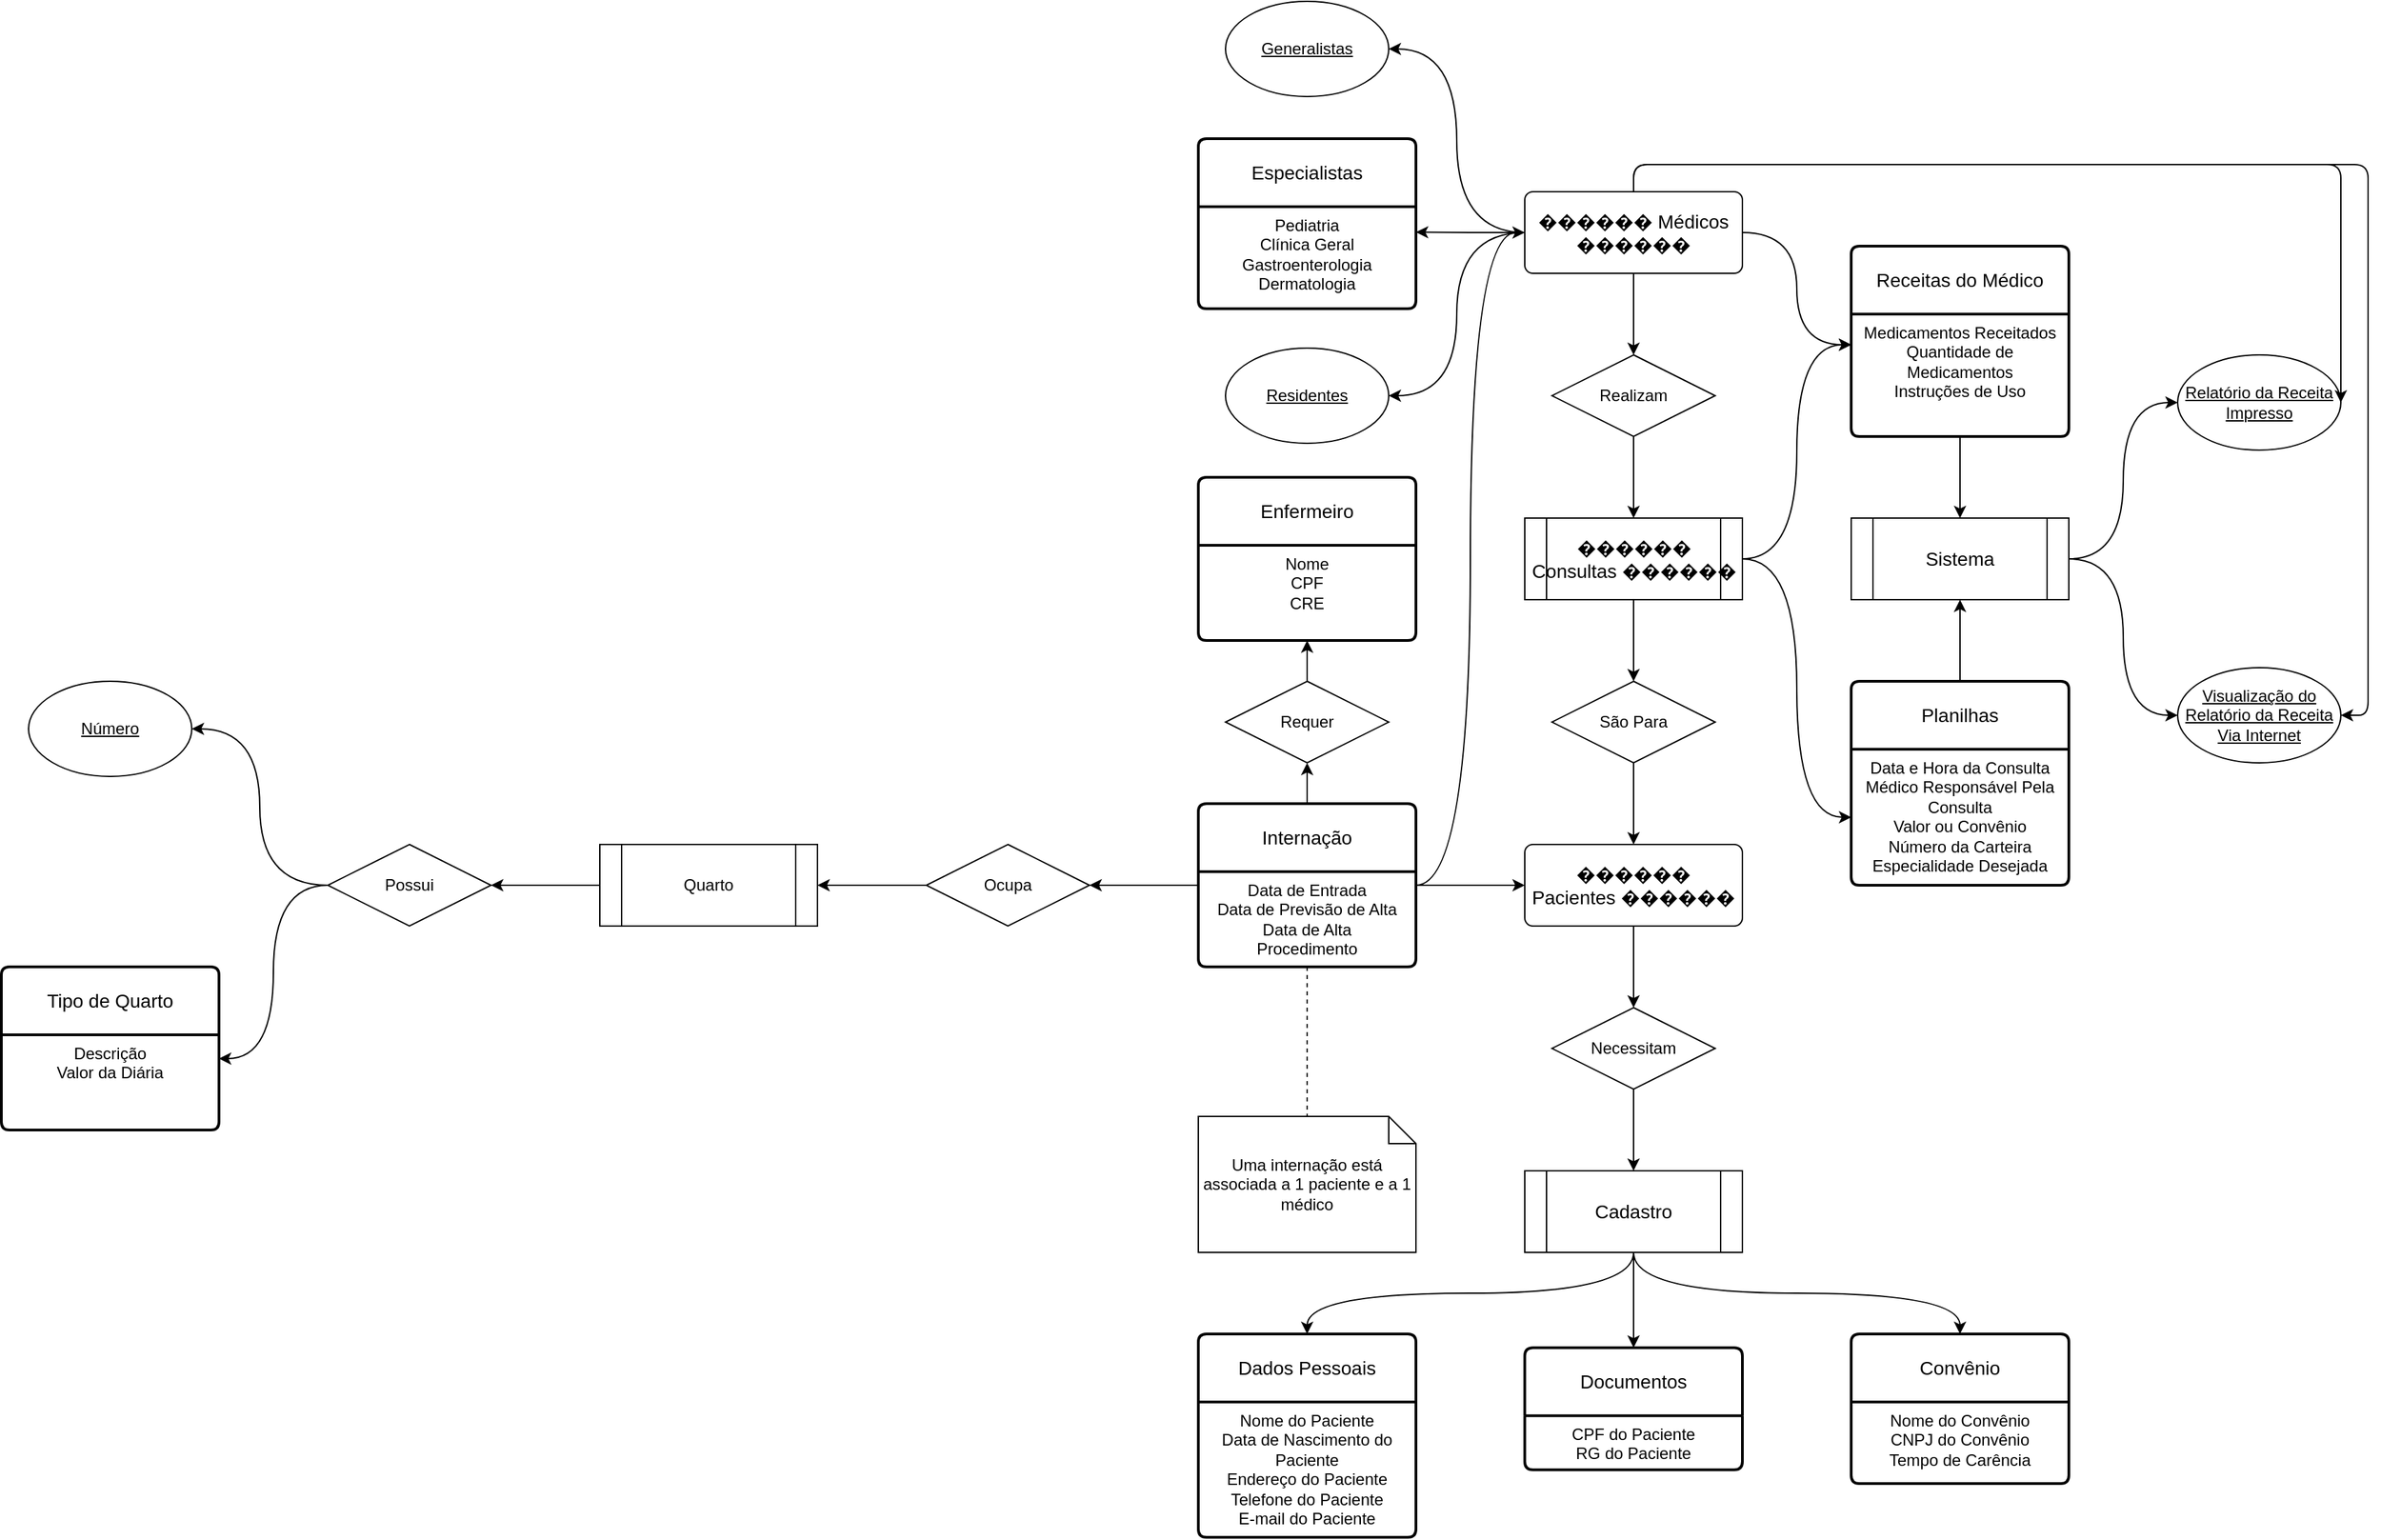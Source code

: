<mxfile version="27.0.6">
  <diagram name="Página-1" id="le3Gu0IzTsZb8OGJHYtN">
    <mxGraphModel dx="3125" dy="2436" grid="1" gridSize="10" guides="1" tooltips="1" connect="1" arrows="1" fold="1" page="1" pageScale="1" pageWidth="827" pageHeight="1169" background="light-dark(#FFFFFF,#121212)" math="0" shadow="0">
      <root>
        <mxCell id="0" />
        <mxCell id="1" parent="0" />
        <mxCell id="sMn10hHQR87jPfs_1Sma-20" value="Convênio" style="swimlane;childLayout=stackLayout;horizontal=1;startSize=50;horizontalStack=0;rounded=1;fontSize=14;fontStyle=0;strokeWidth=2;resizeParent=0;resizeLast=1;shadow=0;dashed=0;align=center;arcSize=4;whiteSpace=wrap;html=1;labelBackgroundColor=none;labelBorderColor=none;" parent="1" vertex="1">
          <mxGeometry x="760" y="720" width="160" height="110" as="geometry" />
        </mxCell>
        <mxCell id="sMn10hHQR87jPfs_1Sma-21" value="Nome do Convênio&lt;br&gt;&lt;div&gt;CNPJ do Convênio&lt;/div&gt;&lt;div&gt;Tempo de Carência&lt;/div&gt;" style="align=center;strokeColor=none;fillColor=none;spacingLeft=4;spacingRight=4;fontSize=12;verticalAlign=top;resizable=0;rotatable=0;part=1;html=1;whiteSpace=wrap;labelBackgroundColor=none;labelBorderColor=none;" parent="sMn10hHQR87jPfs_1Sma-20" vertex="1">
          <mxGeometry y="50" width="160" height="60" as="geometry" />
        </mxCell>
        <mxCell id="sMn10hHQR87jPfs_1Sma-32" value="Generalistas" style="ellipse;whiteSpace=wrap;html=1;align=center;fontStyle=4;labelBackgroundColor=none;labelBorderColor=none;" parent="1" vertex="1">
          <mxGeometry x="300" y="-260" width="120" height="70" as="geometry" />
        </mxCell>
        <mxCell id="sMn10hHQR87jPfs_1Sma-112" style="edgeStyle=orthogonalEdgeStyle;rounded=0;orthogonalLoop=1;jettySize=auto;html=1;exitX=0.5;exitY=0;exitDx=0;exitDy=0;entryX=0.5;entryY=1;entryDx=0;entryDy=0;curved=1;labelBackgroundColor=none;labelBorderColor=none;" parent="1" source="sMn10hHQR87jPfs_1Sma-45" target="sMn10hHQR87jPfs_1Sma-57" edge="1">
          <mxGeometry relative="1" as="geometry" />
        </mxCell>
        <mxCell id="sMn10hHQR87jPfs_1Sma-45" value="Planilhas" style="swimlane;childLayout=stackLayout;horizontal=1;startSize=50;horizontalStack=0;rounded=1;fontSize=14;fontStyle=0;strokeWidth=2;resizeParent=0;resizeLast=1;shadow=0;dashed=0;align=center;arcSize=4;whiteSpace=wrap;html=1;labelBackgroundColor=none;labelBorderColor=none;" parent="1" vertex="1">
          <mxGeometry x="760" y="240" width="160" height="150" as="geometry" />
        </mxCell>
        <mxCell id="sMn10hHQR87jPfs_1Sma-46" value="Data e Hora da Consulta&lt;br&gt;Médico Responsável Pela Consulta&lt;br&gt;Valor ou Convênio&lt;div&gt;Número da Carteira&lt;br&gt;&lt;div&gt;Especialidade Desejada&lt;/div&gt;&lt;/div&gt;" style="align=center;strokeColor=none;fillColor=none;spacingLeft=4;spacingRight=4;fontSize=12;verticalAlign=top;resizable=0;rotatable=0;part=1;html=1;whiteSpace=wrap;labelBackgroundColor=none;labelBorderColor=none;" parent="sMn10hHQR87jPfs_1Sma-45" vertex="1">
          <mxGeometry y="50" width="160" height="100" as="geometry" />
        </mxCell>
        <mxCell id="sMn10hHQR87jPfs_1Sma-79" style="edgeStyle=orthogonalEdgeStyle;rounded=0;orthogonalLoop=1;jettySize=auto;html=1;exitX=1;exitY=0.5;exitDx=0;exitDy=0;entryX=0;entryY=0.25;entryDx=0;entryDy=0;curved=1;labelBackgroundColor=none;labelBorderColor=none;" parent="1" source="sMn10hHQR87jPfs_1Sma-49" target="sMn10hHQR87jPfs_1Sma-52" edge="1">
          <mxGeometry relative="1" as="geometry" />
        </mxCell>
        <mxCell id="sMn10hHQR87jPfs_1Sma-97" style="edgeStyle=orthogonalEdgeStyle;rounded=0;orthogonalLoop=1;jettySize=auto;html=1;entryX=0.5;entryY=0;entryDx=0;entryDy=0;curved=1;labelBackgroundColor=none;labelBorderColor=none;" parent="1" source="_uafdIYoWCfrqkK-eHcZ-32" target="sMn10hHQR87jPfs_1Sma-88" edge="1">
          <mxGeometry relative="1" as="geometry" />
        </mxCell>
        <mxCell id="sMn10hHQR87jPfs_1Sma-111" style="edgeStyle=orthogonalEdgeStyle;rounded=0;orthogonalLoop=1;jettySize=auto;html=1;entryX=0;entryY=0.5;entryDx=0;entryDy=0;curved=1;labelBackgroundColor=none;labelBorderColor=none;" parent="1" source="sMn10hHQR87jPfs_1Sma-49" target="sMn10hHQR87jPfs_1Sma-46" edge="1">
          <mxGeometry relative="1" as="geometry" />
        </mxCell>
        <mxCell id="sMn10hHQR87jPfs_1Sma-49" value="" style="shape=process;whiteSpace=wrap;html=1;backgroundOutline=1;labelBackgroundColor=none;labelBorderColor=none;" parent="1" vertex="1">
          <mxGeometry x="520" y="120" width="160" height="60" as="geometry" />
        </mxCell>
        <mxCell id="sMn10hHQR87jPfs_1Sma-50" value="&lt;font style=&quot;font-size: 14px;&quot;&gt;������ Consultas&amp;nbsp;&lt;/font&gt;&lt;span style=&quot;font-size: 14px;&quot;&gt;������&lt;/span&gt;" style="text;html=1;align=center;verticalAlign=middle;whiteSpace=wrap;rounded=0;labelBackgroundColor=none;labelBorderColor=none;" parent="1" vertex="1">
          <mxGeometry x="542.5" y="135" width="115" height="30" as="geometry" />
        </mxCell>
        <mxCell id="sMn10hHQR87jPfs_1Sma-51" value="Receitas do Médico" style="swimlane;childLayout=stackLayout;horizontal=1;startSize=50;horizontalStack=0;rounded=1;fontSize=14;fontStyle=0;strokeWidth=2;resizeParent=0;resizeLast=1;shadow=0;dashed=0;align=center;arcSize=4;whiteSpace=wrap;html=1;fillColor=default;labelBackgroundColor=none;labelBorderColor=none;" parent="1" vertex="1">
          <mxGeometry x="760" y="-80" width="160" height="140" as="geometry" />
        </mxCell>
        <mxCell id="sMn10hHQR87jPfs_1Sma-52" value="Medicamentos Receitados&lt;br&gt;&lt;div&gt;Quantidade de Medicamentos&lt;/div&gt;&lt;div&gt;Instruções de Uso&lt;/div&gt;" style="align=center;strokeColor=none;fillColor=none;spacingLeft=4;spacingRight=4;fontSize=12;verticalAlign=top;resizable=0;rotatable=0;part=1;html=1;whiteSpace=wrap;labelBackgroundColor=none;labelBorderColor=none;" parent="sMn10hHQR87jPfs_1Sma-51" vertex="1">
          <mxGeometry y="50" width="160" height="90" as="geometry" />
        </mxCell>
        <mxCell id="sMn10hHQR87jPfs_1Sma-53" value="" style="whiteSpace=wrap;html=1;fontSize=14;fontStyle=0;startSize=50;horizontal=1;rounded=1;strokeWidth=2;shadow=0;dashed=0;arcSize=4;labelBackgroundColor=none;labelBorderColor=none;" parent="sMn10hHQR87jPfs_1Sma-51" vertex="1">
          <mxGeometry y="140" width="160" as="geometry" />
        </mxCell>
        <mxCell id="sMn10hHQR87jPfs_1Sma-81" style="edgeStyle=orthogonalEdgeStyle;rounded=0;orthogonalLoop=1;jettySize=auto;html=1;exitX=1;exitY=0.5;exitDx=0;exitDy=0;entryX=0;entryY=0.5;entryDx=0;entryDy=0;curved=1;labelBackgroundColor=none;labelBorderColor=none;" parent="1" source="sMn10hHQR87jPfs_1Sma-57" target="sMn10hHQR87jPfs_1Sma-60" edge="1">
          <mxGeometry relative="1" as="geometry" />
        </mxCell>
        <mxCell id="sMn10hHQR87jPfs_1Sma-82" style="edgeStyle=orthogonalEdgeStyle;rounded=0;orthogonalLoop=1;jettySize=auto;html=1;exitX=1;exitY=0.5;exitDx=0;exitDy=0;entryX=0;entryY=0.5;entryDx=0;entryDy=0;curved=1;labelBackgroundColor=none;labelBorderColor=none;" parent="1" source="sMn10hHQR87jPfs_1Sma-57" target="sMn10hHQR87jPfs_1Sma-59" edge="1">
          <mxGeometry relative="1" as="geometry" />
        </mxCell>
        <mxCell id="sMn10hHQR87jPfs_1Sma-57" value="" style="shape=process;whiteSpace=wrap;html=1;backgroundOutline=1;labelBackgroundColor=none;labelBorderColor=none;" parent="1" vertex="1">
          <mxGeometry x="760" y="120" width="160" height="60" as="geometry" />
        </mxCell>
        <mxCell id="sMn10hHQR87jPfs_1Sma-58" value="&lt;font style=&quot;font-size: 14px;&quot;&gt;Sistema&lt;/font&gt;" style="text;html=1;align=center;verticalAlign=middle;whiteSpace=wrap;rounded=0;labelBackgroundColor=none;labelBorderColor=none;" parent="1" vertex="1">
          <mxGeometry x="810" y="135" width="60" height="30" as="geometry" />
        </mxCell>
        <mxCell id="sMn10hHQR87jPfs_1Sma-59" value="Visualização do Relatório da Receita Via Internet" style="ellipse;whiteSpace=wrap;html=1;align=center;fontStyle=4;labelBackgroundColor=none;labelBorderColor=none;" parent="1" vertex="1">
          <mxGeometry x="1000" y="230" width="120" height="70" as="geometry" />
        </mxCell>
        <mxCell id="sMn10hHQR87jPfs_1Sma-60" value="Relatório da Receita Impresso" style="ellipse;whiteSpace=wrap;html=1;align=center;fontStyle=4;labelBackgroundColor=none;labelBorderColor=none;" parent="1" vertex="1">
          <mxGeometry x="1000" width="120" height="70" as="geometry" />
        </mxCell>
        <mxCell id="sMn10hHQR87jPfs_1Sma-87" style="edgeStyle=orthogonalEdgeStyle;rounded=0;orthogonalLoop=1;jettySize=auto;html=1;exitX=0.5;exitY=1;exitDx=0;exitDy=0;entryX=0.5;entryY=0;entryDx=0;entryDy=0;curved=1;labelBackgroundColor=none;labelBorderColor=none;" parent="1" source="_uafdIYoWCfrqkK-eHcZ-30" target="sMn10hHQR87jPfs_1Sma-49" edge="1">
          <mxGeometry relative="1" as="geometry" />
        </mxCell>
        <mxCell id="sMn10hHQR87jPfs_1Sma-102" style="edgeStyle=orthogonalEdgeStyle;rounded=0;orthogonalLoop=1;jettySize=auto;html=1;entryX=0;entryY=0.25;entryDx=0;entryDy=0;curved=1;labelBackgroundColor=none;labelBorderColor=none;" parent="1" source="sMn10hHQR87jPfs_1Sma-86" target="sMn10hHQR87jPfs_1Sma-52" edge="1">
          <mxGeometry relative="1" as="geometry" />
        </mxCell>
        <mxCell id="sMn10hHQR87jPfs_1Sma-104" style="edgeStyle=orthogonalEdgeStyle;rounded=1;orthogonalLoop=1;jettySize=auto;html=1;exitX=0.5;exitY=0;exitDx=0;exitDy=0;entryX=1;entryY=0.5;entryDx=0;entryDy=0;curved=0;labelBackgroundColor=none;labelBorderColor=none;" parent="1" source="sMn10hHQR87jPfs_1Sma-86" target="sMn10hHQR87jPfs_1Sma-59" edge="1">
          <mxGeometry relative="1" as="geometry" />
        </mxCell>
        <mxCell id="sMn10hHQR87jPfs_1Sma-105" style="edgeStyle=orthogonalEdgeStyle;rounded=1;orthogonalLoop=1;jettySize=auto;html=1;exitX=0.5;exitY=0;exitDx=0;exitDy=0;curved=0;entryX=1;entryY=0.5;entryDx=0;entryDy=0;labelBackgroundColor=none;labelBorderColor=none;" parent="1" source="sMn10hHQR87jPfs_1Sma-86" target="sMn10hHQR87jPfs_1Sma-60" edge="1">
          <mxGeometry relative="1" as="geometry">
            <mxPoint x="1153" y="180" as="targetPoint" />
            <Array as="points">
              <mxPoint x="600" y="-140" />
              <mxPoint x="1120" y="-140" />
            </Array>
          </mxGeometry>
        </mxCell>
        <mxCell id="sMn10hHQR87jPfs_1Sma-115" style="edgeStyle=orthogonalEdgeStyle;rounded=0;orthogonalLoop=1;jettySize=auto;html=1;exitX=0;exitY=0.5;exitDx=0;exitDy=0;entryX=1;entryY=0.5;entryDx=0;entryDy=0;curved=1;labelBackgroundColor=none;labelBorderColor=none;" parent="1" source="sMn10hHQR87jPfs_1Sma-86" target="sMn10hHQR87jPfs_1Sma-32" edge="1">
          <mxGeometry relative="1" as="geometry" />
        </mxCell>
        <mxCell id="sMn10hHQR87jPfs_1Sma-117" style="edgeStyle=orthogonalEdgeStyle;rounded=0;orthogonalLoop=1;jettySize=auto;html=1;exitX=0;exitY=0.5;exitDx=0;exitDy=0;entryX=1;entryY=0.5;entryDx=0;entryDy=0;curved=1;labelBackgroundColor=none;labelBorderColor=none;" parent="1" source="sMn10hHQR87jPfs_1Sma-86" target="sMn10hHQR87jPfs_1Sma-33" edge="1">
          <mxGeometry relative="1" as="geometry" />
        </mxCell>
        <mxCell id="_uafdIYoWCfrqkK-eHcZ-38" style="edgeStyle=orthogonalEdgeStyle;rounded=0;orthogonalLoop=1;jettySize=auto;html=1;entryX=1;entryY=0.25;entryDx=0;entryDy=0;" edge="1" parent="1" source="sMn10hHQR87jPfs_1Sma-86" target="sMn10hHQR87jPfs_1Sma-123">
          <mxGeometry relative="1" as="geometry" />
        </mxCell>
        <mxCell id="sMn10hHQR87jPfs_1Sma-86" value="&lt;font style=&quot;font-size: 14px;&quot;&gt;������ Médicos ������&lt;/font&gt;" style="rounded=1;arcSize=10;whiteSpace=wrap;html=1;align=center;labelBackgroundColor=none;labelBorderColor=none;" parent="1" vertex="1">
          <mxGeometry x="520" y="-120" width="160" height="60" as="geometry" />
        </mxCell>
        <mxCell id="sMn10hHQR87jPfs_1Sma-88" value="&lt;font style=&quot;font-size: 14px;&quot;&gt;������ Pacientes&amp;nbsp;&lt;/font&gt;&lt;span style=&quot;font-size: 14px;&quot;&gt;������&lt;/span&gt;" style="rounded=1;arcSize=10;whiteSpace=wrap;html=1;align=center;labelBackgroundColor=none;labelBorderColor=none;" parent="1" vertex="1">
          <mxGeometry x="520" y="360" width="160" height="60" as="geometry" />
        </mxCell>
        <mxCell id="sMn10hHQR87jPfs_1Sma-89" value="Documentos" style="swimlane;childLayout=stackLayout;horizontal=1;startSize=50;horizontalStack=0;rounded=1;fontSize=14;fontStyle=0;strokeWidth=2;resizeParent=0;resizeLast=1;shadow=0;dashed=0;align=center;arcSize=4;whiteSpace=wrap;html=1;labelBackgroundColor=none;labelBorderColor=none;" parent="1" vertex="1">
          <mxGeometry x="520" y="730.125" width="160" height="89.75" as="geometry" />
        </mxCell>
        <mxCell id="sMn10hHQR87jPfs_1Sma-90" value="CPF do Paciente&lt;div&gt;RG do Paciente&lt;/div&gt;" style="align=center;strokeColor=none;fillColor=none;spacingLeft=4;spacingRight=4;fontSize=12;verticalAlign=top;resizable=0;rotatable=0;part=1;html=1;whiteSpace=wrap;labelBackgroundColor=none;labelBorderColor=none;" parent="sMn10hHQR87jPfs_1Sma-89" vertex="1">
          <mxGeometry y="50" width="160" height="39.75" as="geometry" />
        </mxCell>
        <mxCell id="sMn10hHQR87jPfs_1Sma-99" style="edgeStyle=orthogonalEdgeStyle;rounded=0;orthogonalLoop=1;jettySize=auto;html=1;entryX=0.5;entryY=0;entryDx=0;entryDy=0;curved=1;exitX=0.5;exitY=1;exitDx=0;exitDy=0;labelBackgroundColor=none;labelBorderColor=none;" parent="1" source="sMn10hHQR87jPfs_1Sma-93" target="sMn10hHQR87jPfs_1Sma-95" edge="1">
          <mxGeometry relative="1" as="geometry" />
        </mxCell>
        <mxCell id="sMn10hHQR87jPfs_1Sma-100" style="edgeStyle=orthogonalEdgeStyle;rounded=0;orthogonalLoop=1;jettySize=auto;html=1;entryX=0.5;entryY=0;entryDx=0;entryDy=0;curved=1;exitX=0.5;exitY=1;exitDx=0;exitDy=0;labelBackgroundColor=none;labelBorderColor=none;" parent="1" source="sMn10hHQR87jPfs_1Sma-93" target="sMn10hHQR87jPfs_1Sma-20" edge="1">
          <mxGeometry relative="1" as="geometry" />
        </mxCell>
        <mxCell id="sMn10hHQR87jPfs_1Sma-101" style="edgeStyle=orthogonalEdgeStyle;rounded=0;orthogonalLoop=1;jettySize=auto;html=1;exitX=0.5;exitY=1;exitDx=0;exitDy=0;entryX=0.5;entryY=0;entryDx=0;entryDy=0;curved=1;labelBackgroundColor=none;labelBorderColor=none;" parent="1" source="sMn10hHQR87jPfs_1Sma-93" target="sMn10hHQR87jPfs_1Sma-89" edge="1">
          <mxGeometry relative="1" as="geometry" />
        </mxCell>
        <mxCell id="sMn10hHQR87jPfs_1Sma-93" value="" style="shape=process;whiteSpace=wrap;html=1;backgroundOutline=1;labelBackgroundColor=none;labelBorderColor=none;" parent="1" vertex="1">
          <mxGeometry x="520" y="600" width="160" height="60" as="geometry" />
        </mxCell>
        <mxCell id="sMn10hHQR87jPfs_1Sma-94" value="&lt;font style=&quot;font-size: 14px;&quot;&gt;Cadastro&lt;/font&gt;" style="text;html=1;align=center;verticalAlign=middle;whiteSpace=wrap;rounded=0;labelBackgroundColor=none;labelBorderColor=none;" parent="1" vertex="1">
          <mxGeometry x="570" y="615" width="60" height="30" as="geometry" />
        </mxCell>
        <mxCell id="sMn10hHQR87jPfs_1Sma-95" value="Dados Pessoais" style="swimlane;childLayout=stackLayout;horizontal=1;startSize=50;horizontalStack=0;rounded=1;fontSize=14;fontStyle=0;strokeWidth=2;resizeParent=0;resizeLast=1;shadow=0;dashed=0;align=center;arcSize=4;whiteSpace=wrap;html=1;labelBackgroundColor=none;labelBorderColor=none;fillColor=default;" parent="1" vertex="1">
          <mxGeometry x="280" y="720" width="160" height="149.5" as="geometry" />
        </mxCell>
        <mxCell id="sMn10hHQR87jPfs_1Sma-96" value="Nome do Paciente&lt;div&gt;Data de Nascimento do Paciente&lt;/div&gt;&lt;div&gt;Endereço do Paciente&lt;/div&gt;&lt;div&gt;Telefone do Paciente&lt;/div&gt;&lt;div&gt;E-mail do Paciente&lt;/div&gt;" style="align=center;strokeColor=none;fillColor=none;spacingLeft=4;spacingRight=4;fontSize=12;verticalAlign=top;resizable=0;rotatable=0;part=1;html=1;whiteSpace=wrap;rounded=0;labelBackgroundColor=none;labelBorderColor=none;" parent="sMn10hHQR87jPfs_1Sma-95" vertex="1">
          <mxGeometry y="50" width="160" height="99.5" as="geometry" />
        </mxCell>
        <mxCell id="sMn10hHQR87jPfs_1Sma-109" style="edgeStyle=orthogonalEdgeStyle;rounded=0;orthogonalLoop=1;jettySize=auto;html=1;curved=1;labelBackgroundColor=none;labelBorderColor=none;" parent="1" source="sMn10hHQR87jPfs_1Sma-52" target="sMn10hHQR87jPfs_1Sma-57" edge="1">
          <mxGeometry relative="1" as="geometry" />
        </mxCell>
        <mxCell id="sMn10hHQR87jPfs_1Sma-33" value="Residentes" style="ellipse;whiteSpace=wrap;html=1;align=center;fontStyle=4;labelBackgroundColor=none;labelBorderColor=none;" parent="1" vertex="1">
          <mxGeometry x="300" y="-5" width="120" height="70" as="geometry" />
        </mxCell>
        <mxCell id="sMn10hHQR87jPfs_1Sma-122" value="Especialistas" style="swimlane;childLayout=stackLayout;horizontal=1;startSize=50;horizontalStack=0;rounded=1;fontSize=14;fontStyle=0;strokeWidth=2;resizeParent=0;resizeLast=1;shadow=0;dashed=0;align=center;arcSize=4;whiteSpace=wrap;html=1;fillColor=default;labelBackgroundColor=none;labelBorderColor=none;" parent="1" vertex="1">
          <mxGeometry x="280" y="-159" width="160" height="125" as="geometry" />
        </mxCell>
        <mxCell id="sMn10hHQR87jPfs_1Sma-123" value="Pediatria&lt;div&gt;Clínica Geral&lt;/div&gt;&lt;div&gt;Gastroenterologia&lt;/div&gt;&lt;div&gt;Dermatologia&lt;/div&gt;" style="align=center;strokeColor=none;fillColor=none;spacingLeft=4;spacingRight=4;fontSize=12;verticalAlign=top;resizable=0;rotatable=0;part=1;html=1;whiteSpace=wrap;labelBackgroundColor=none;labelBorderColor=none;" parent="sMn10hHQR87jPfs_1Sma-122" vertex="1">
          <mxGeometry y="50" width="160" height="75" as="geometry" />
        </mxCell>
        <mxCell id="_uafdIYoWCfrqkK-eHcZ-42" style="edgeStyle=orthogonalEdgeStyle;rounded=0;orthogonalLoop=1;jettySize=auto;html=1;entryX=0;entryY=0.5;entryDx=0;entryDy=0;curved=1;" edge="1" parent="1" source="ioMv0Fh6EoqR9B2JPGh2-1" target="sMn10hHQR87jPfs_1Sma-86">
          <mxGeometry relative="1" as="geometry" />
        </mxCell>
        <mxCell id="_uafdIYoWCfrqkK-eHcZ-44" style="edgeStyle=orthogonalEdgeStyle;rounded=0;orthogonalLoop=1;jettySize=auto;html=1;entryX=0.5;entryY=1;entryDx=0;entryDy=0;" edge="1" parent="1" source="ioMv0Fh6EoqR9B2JPGh2-1" target="_uafdIYoWCfrqkK-eHcZ-19">
          <mxGeometry relative="1" as="geometry" />
        </mxCell>
        <mxCell id="_uafdIYoWCfrqkK-eHcZ-47" style="edgeStyle=orthogonalEdgeStyle;rounded=0;orthogonalLoop=1;jettySize=auto;html=1;entryX=0;entryY=0.5;entryDx=0;entryDy=0;" edge="1" parent="1" source="ioMv0Fh6EoqR9B2JPGh2-1" target="sMn10hHQR87jPfs_1Sma-88">
          <mxGeometry relative="1" as="geometry" />
        </mxCell>
        <mxCell id="ioMv0Fh6EoqR9B2JPGh2-1" value="Internação" style="swimlane;childLayout=stackLayout;horizontal=1;startSize=50;horizontalStack=0;rounded=1;fontSize=14;fontStyle=0;strokeWidth=2;resizeParent=0;resizeLast=1;shadow=0;dashed=0;align=center;arcSize=4;whiteSpace=wrap;html=1;" parent="1" vertex="1">
          <mxGeometry x="280" y="330" width="160" height="120" as="geometry" />
        </mxCell>
        <mxCell id="ioMv0Fh6EoqR9B2JPGh2-2" value="&lt;div style=&quot;&quot;&gt;Data de Entrada&lt;/div&gt;Data de Previsão de Alta&lt;br&gt;Data de Alta&lt;br&gt;Procedimento" style="align=center;strokeColor=none;fillColor=none;spacingLeft=4;spacingRight=4;fontSize=12;verticalAlign=top;resizable=0;rotatable=0;part=1;html=1;whiteSpace=wrap;" parent="ioMv0Fh6EoqR9B2JPGh2-1" vertex="1">
          <mxGeometry y="50" width="160" height="70" as="geometry" />
        </mxCell>
        <mxCell id="_uafdIYoWCfrqkK-eHcZ-1" value="Enfermeiro" style="swimlane;childLayout=stackLayout;horizontal=1;startSize=50;horizontalStack=0;rounded=1;fontSize=14;fontStyle=0;strokeWidth=2;resizeParent=0;resizeLast=1;shadow=0;dashed=0;align=center;arcSize=4;whiteSpace=wrap;html=1;" vertex="1" parent="1">
          <mxGeometry x="280" y="90" width="160" height="120" as="geometry" />
        </mxCell>
        <mxCell id="_uafdIYoWCfrqkK-eHcZ-2" value="Nome&lt;br&gt;CPF&lt;br&gt;CRE" style="align=center;strokeColor=none;fillColor=none;spacingLeft=4;spacingRight=4;fontSize=12;verticalAlign=top;resizable=0;rotatable=0;part=1;html=1;whiteSpace=wrap;" vertex="1" parent="_uafdIYoWCfrqkK-eHcZ-1">
          <mxGeometry y="50" width="160" height="70" as="geometry" />
        </mxCell>
        <mxCell id="_uafdIYoWCfrqkK-eHcZ-3" value="Uma internação está associada a 1 paciente e a 1 médico" style="shape=note;size=20;whiteSpace=wrap;html=1;" vertex="1" parent="1">
          <mxGeometry x="280" y="560" width="160" height="100" as="geometry" />
        </mxCell>
        <mxCell id="_uafdIYoWCfrqkK-eHcZ-4" style="edgeStyle=orthogonalEdgeStyle;rounded=0;orthogonalLoop=1;jettySize=auto;html=1;curved=0;endArrow=none;startFill=0;dashed=1;" edge="1" parent="1" source="ioMv0Fh6EoqR9B2JPGh2-2" target="_uafdIYoWCfrqkK-eHcZ-3">
          <mxGeometry relative="1" as="geometry" />
        </mxCell>
        <mxCell id="_uafdIYoWCfrqkK-eHcZ-49" style="edgeStyle=orthogonalEdgeStyle;rounded=0;orthogonalLoop=1;jettySize=auto;html=1;entryX=1;entryY=0.5;entryDx=0;entryDy=0;" edge="1" parent="1" source="_uafdIYoWCfrqkK-eHcZ-7" target="_uafdIYoWCfrqkK-eHcZ-15">
          <mxGeometry relative="1" as="geometry" />
        </mxCell>
        <mxCell id="_uafdIYoWCfrqkK-eHcZ-7" value="" style="shape=process;whiteSpace=wrap;html=1;backgroundOutline=1;" vertex="1" parent="1">
          <mxGeometry x="-160" y="360" width="160" height="60" as="geometry" />
        </mxCell>
        <mxCell id="_uafdIYoWCfrqkK-eHcZ-8" value="Quarto" style="text;html=1;align=center;verticalAlign=middle;whiteSpace=wrap;rounded=0;" vertex="1" parent="1">
          <mxGeometry x="-110" y="375" width="60" height="30" as="geometry" />
        </mxCell>
        <mxCell id="_uafdIYoWCfrqkK-eHcZ-9" value="Número" style="ellipse;whiteSpace=wrap;html=1;align=center;fontStyle=4;labelBackgroundColor=none;labelBorderColor=none;" vertex="1" parent="1">
          <mxGeometry x="-580" y="240" width="120" height="70" as="geometry" />
        </mxCell>
        <mxCell id="_uafdIYoWCfrqkK-eHcZ-10" value="Tipo de Quarto" style="swimlane;childLayout=stackLayout;horizontal=1;startSize=50;horizontalStack=0;rounded=1;fontSize=14;fontStyle=0;strokeWidth=2;resizeParent=0;resizeLast=1;shadow=0;dashed=0;align=center;arcSize=4;whiteSpace=wrap;html=1;" vertex="1" parent="1">
          <mxGeometry x="-600" y="450" width="160" height="120" as="geometry" />
        </mxCell>
        <mxCell id="_uafdIYoWCfrqkK-eHcZ-11" value="Descrição&lt;div&gt;Valor da Diária&lt;/div&gt;" style="align=center;strokeColor=none;fillColor=none;spacingLeft=4;spacingRight=4;fontSize=12;verticalAlign=top;resizable=0;rotatable=0;part=1;html=1;whiteSpace=wrap;" vertex="1" parent="_uafdIYoWCfrqkK-eHcZ-10">
          <mxGeometry y="50" width="160" height="70" as="geometry" />
        </mxCell>
        <mxCell id="_uafdIYoWCfrqkK-eHcZ-50" style="edgeStyle=orthogonalEdgeStyle;rounded=0;orthogonalLoop=1;jettySize=auto;html=1;entryX=1;entryY=0.5;entryDx=0;entryDy=0;curved=1;" edge="1" parent="1" source="_uafdIYoWCfrqkK-eHcZ-15" target="_uafdIYoWCfrqkK-eHcZ-9">
          <mxGeometry relative="1" as="geometry" />
        </mxCell>
        <mxCell id="_uafdIYoWCfrqkK-eHcZ-51" style="edgeStyle=orthogonalEdgeStyle;rounded=0;orthogonalLoop=1;jettySize=auto;html=1;entryX=1;entryY=0.25;entryDx=0;entryDy=0;curved=1;" edge="1" parent="1" source="_uafdIYoWCfrqkK-eHcZ-15" target="_uafdIYoWCfrqkK-eHcZ-11">
          <mxGeometry relative="1" as="geometry" />
        </mxCell>
        <mxCell id="_uafdIYoWCfrqkK-eHcZ-15" value="Possui" style="shape=rhombus;perimeter=rhombusPerimeter;whiteSpace=wrap;html=1;align=center;" vertex="1" parent="1">
          <mxGeometry x="-360" y="360" width="120" height="60" as="geometry" />
        </mxCell>
        <mxCell id="_uafdIYoWCfrqkK-eHcZ-45" style="edgeStyle=orthogonalEdgeStyle;rounded=0;orthogonalLoop=1;jettySize=auto;html=1;entryX=0.5;entryY=1;entryDx=0;entryDy=0;" edge="1" parent="1" source="_uafdIYoWCfrqkK-eHcZ-19" target="_uafdIYoWCfrqkK-eHcZ-2">
          <mxGeometry relative="1" as="geometry" />
        </mxCell>
        <mxCell id="_uafdIYoWCfrqkK-eHcZ-19" value="Requer" style="shape=rhombus;perimeter=rhombusPerimeter;whiteSpace=wrap;html=1;align=center;" vertex="1" parent="1">
          <mxGeometry x="300" y="240" width="120" height="60" as="geometry" />
        </mxCell>
        <mxCell id="_uafdIYoWCfrqkK-eHcZ-48" style="edgeStyle=orthogonalEdgeStyle;rounded=0;orthogonalLoop=1;jettySize=auto;html=1;entryX=1;entryY=0.5;entryDx=0;entryDy=0;" edge="1" parent="1" source="_uafdIYoWCfrqkK-eHcZ-20" target="_uafdIYoWCfrqkK-eHcZ-7">
          <mxGeometry relative="1" as="geometry" />
        </mxCell>
        <mxCell id="_uafdIYoWCfrqkK-eHcZ-20" value="Ocupa" style="shape=rhombus;perimeter=rhombusPerimeter;whiteSpace=wrap;html=1;align=center;" vertex="1" parent="1">
          <mxGeometry x="80" y="360" width="120" height="60" as="geometry" />
        </mxCell>
        <mxCell id="_uafdIYoWCfrqkK-eHcZ-31" value="" style="edgeStyle=orthogonalEdgeStyle;rounded=0;orthogonalLoop=1;jettySize=auto;html=1;exitX=0.5;exitY=1;exitDx=0;exitDy=0;entryX=0.5;entryY=0;entryDx=0;entryDy=0;curved=1;labelBackgroundColor=none;labelBorderColor=none;" edge="1" parent="1" source="sMn10hHQR87jPfs_1Sma-86" target="_uafdIYoWCfrqkK-eHcZ-30">
          <mxGeometry relative="1" as="geometry">
            <mxPoint x="600" y="-40" as="sourcePoint" />
            <mxPoint x="600" y="155" as="targetPoint" />
          </mxGeometry>
        </mxCell>
        <mxCell id="_uafdIYoWCfrqkK-eHcZ-30" value="Realizam" style="shape=rhombus;perimeter=rhombusPerimeter;whiteSpace=wrap;html=1;align=center;" vertex="1" parent="1">
          <mxGeometry x="540" width="120" height="60" as="geometry" />
        </mxCell>
        <mxCell id="_uafdIYoWCfrqkK-eHcZ-33" value="" style="edgeStyle=orthogonalEdgeStyle;rounded=0;orthogonalLoop=1;jettySize=auto;html=1;entryX=0.5;entryY=0;entryDx=0;entryDy=0;curved=1;labelBackgroundColor=none;labelBorderColor=none;" edge="1" parent="1" source="sMn10hHQR87jPfs_1Sma-49" target="_uafdIYoWCfrqkK-eHcZ-32">
          <mxGeometry relative="1" as="geometry">
            <mxPoint x="600" y="215" as="sourcePoint" />
            <mxPoint x="600" y="375" as="targetPoint" />
          </mxGeometry>
        </mxCell>
        <mxCell id="_uafdIYoWCfrqkK-eHcZ-32" value="São Para" style="shape=rhombus;perimeter=rhombusPerimeter;whiteSpace=wrap;html=1;align=center;" vertex="1" parent="1">
          <mxGeometry x="540" y="240" width="120" height="60" as="geometry" />
        </mxCell>
        <mxCell id="_uafdIYoWCfrqkK-eHcZ-35" value="" style="edgeStyle=orthogonalEdgeStyle;rounded=0;orthogonalLoop=1;jettySize=auto;html=1;exitX=0.5;exitY=1;exitDx=0;exitDy=0;entryX=0.5;entryY=0;entryDx=0;entryDy=0;curved=1;labelBackgroundColor=none;labelBorderColor=none;" edge="1" parent="1" source="sMn10hHQR87jPfs_1Sma-88" target="_uafdIYoWCfrqkK-eHcZ-34">
          <mxGeometry relative="1" as="geometry">
            <mxPoint x="600" y="490" as="sourcePoint" />
            <mxPoint x="600" y="690" as="targetPoint" />
          </mxGeometry>
        </mxCell>
        <mxCell id="_uafdIYoWCfrqkK-eHcZ-37" style="edgeStyle=orthogonalEdgeStyle;rounded=0;orthogonalLoop=1;jettySize=auto;html=1;entryX=0.5;entryY=0;entryDx=0;entryDy=0;curved=1;" edge="1" parent="1" source="_uafdIYoWCfrqkK-eHcZ-34" target="sMn10hHQR87jPfs_1Sma-93">
          <mxGeometry relative="1" as="geometry" />
        </mxCell>
        <mxCell id="_uafdIYoWCfrqkK-eHcZ-34" value="Necessitam" style="shape=rhombus;perimeter=rhombusPerimeter;whiteSpace=wrap;html=1;align=center;" vertex="1" parent="1">
          <mxGeometry x="540" y="480" width="120" height="60" as="geometry" />
        </mxCell>
        <mxCell id="_uafdIYoWCfrqkK-eHcZ-46" style="edgeStyle=orthogonalEdgeStyle;rounded=0;orthogonalLoop=1;jettySize=auto;html=1;entryX=1;entryY=0.5;entryDx=0;entryDy=0;exitX=0;exitY=0.5;exitDx=0;exitDy=0;" edge="1" parent="1" source="ioMv0Fh6EoqR9B2JPGh2-1" target="_uafdIYoWCfrqkK-eHcZ-20">
          <mxGeometry relative="1" as="geometry" />
        </mxCell>
      </root>
    </mxGraphModel>
  </diagram>
</mxfile>
